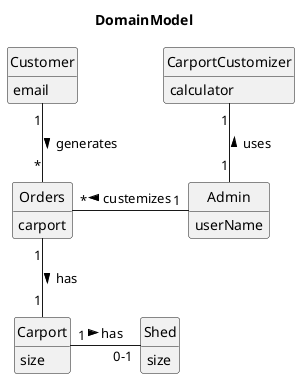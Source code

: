 @startuml
Title DomainModel
hide circle
hide methods

class Customer {
    email
}
class Admin{
    userName
}
class Orders{
    carport
}
class Carport{
    size
}
class Shed{
    size
}
class CarportCustomizer{
    calculator
}

Orders "*" -up- "1" Customer: generates <
Admin "1" -left- "*" Orders: > custemizes
Orders "1" -down- "1" Carport: has >
Carport "1" -right- "0-1" Shed: has >
Admin "1" -up- "1" CarportCustomizer :uses >


@enduml